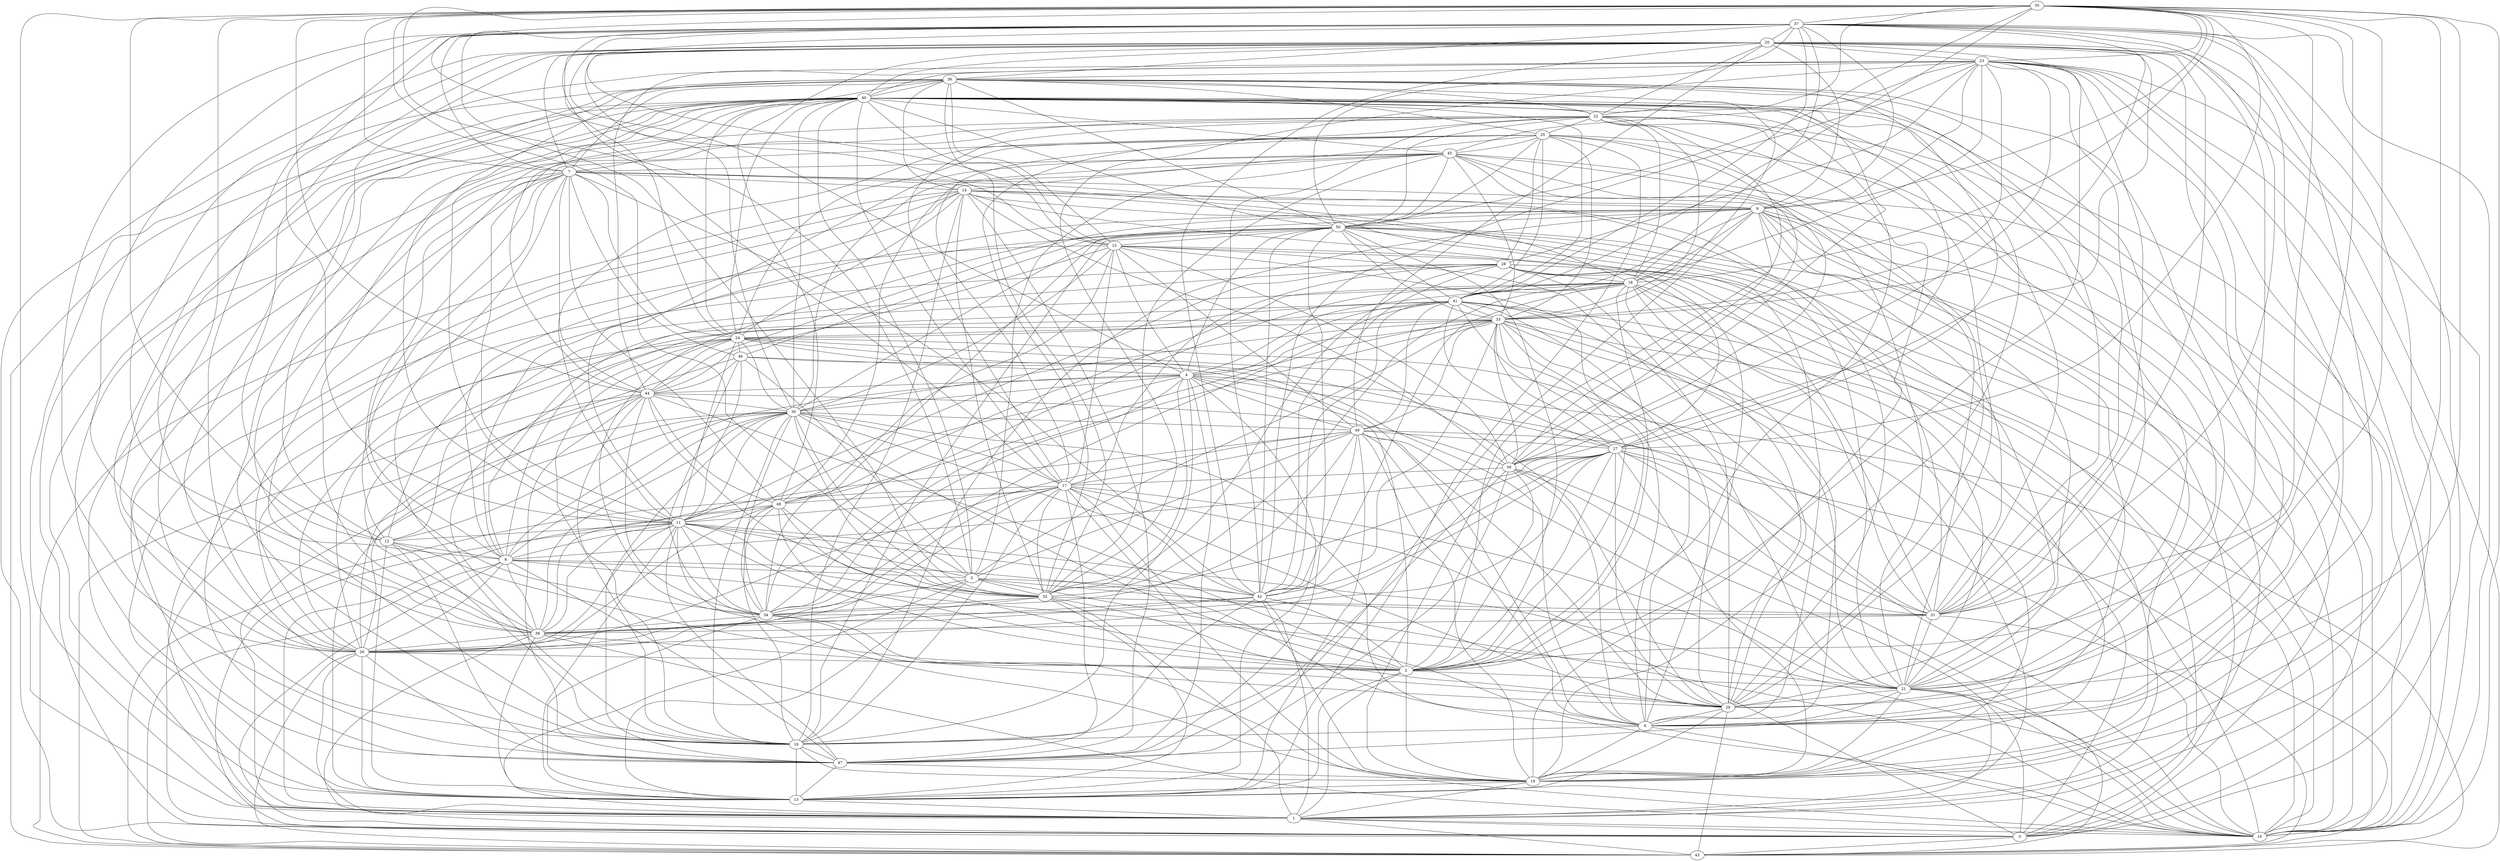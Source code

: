 graph ErdosRenyi_noDir_50 {
35--37;
40--23;
48--20;
10--5;
9--23;
44--32;
31--40;
35--1;
4--43;
1--10;
9--45;
32--13;
42--2;
44--34;
6--16;
4--44;
3--8;
29--35;
38--11;
18--34;
43--40;
9--34;
42--19;
18--29;
21--17;
27--43;
39--23;
23--45;
37--20;
24--46;
47--44;
47--21;
2--30;
48--44;
41--21;
11--42;
30--16;
4--2;
26--48;
32--34;
14--39;
13--26;
32--38;
34--22;
31--24;
21--9;
30--6;
14--9;
30--8;
5--42;
33--50;
1--26;
12--8;
21--7;
23--29;
45--33;
50--41;
4--18;
37--32;
2--27;
8--9;
39--15;
44--40;
38--8;
29--41;
40--11;
11--17;
41--37;
18--32;
11--3;
5--11;
29--27;
30--13;
26--40;
43--8;
26--27;
7--14;
49--41;
28--1;
27--40;
18--2;
47--12;
39--44;
1--33;
48--11;
11--24;
27--34;
50--6;
50--45;
20--29;
30--47;
2--22;
16--47;
9--50;
1--43;
15--28;
40--2;
24--25;
21--49;
16--50;
5--45;
42--41;
32--4;
14--26;
31--37;
31--43;
50--36;
4--8;
44--2;
2--33;
27--19;
17--43;
22--17;
6--49;
33--10;
8--7;
19--6;
6--20;
20--2;
3--43;
25--38;
49--10;
30--17;
34--13;
25--36;
13--47;
14--43;
23--35;
41--4;
27--31;
29--6;
38--26;
37--50;
40--20;
48--1;
8--20;
49--27;
26--44;
26--23;
27--41;
2--32;
49--4;
34--17;
3--20;
25--11;
27--10;
26--49;
26--11;
15--49;
33--25;
50--30;
1--30;
8--41;
3--23;
18--23;
31--22;
30--4;
47--39;
49--33;
8--27;
34--10;
44--30;
34--38;
4--33;
30--49;
36--21;
30--15;
49--34;
42--20;
39--17;
18--19;
33--42;
30--12;
5--49;
11--37;
29--43;
15--48;
26--24;
22--33;
35--17;
36--27;
26--43;
41--10;
38--3;
18--48;
2--12;
10--45;
7--24;
6--23;
25--29;
15--40;
39--33;
46--26;
13--12;
13--1;
32--1;
49--38;
9--37;
47--19;
4--11;
13--16;
21--25;
18--31;
11--32;
22--42;
5--32;
11--19;
47--15;
12--28;
3--17;
21--29;
4--47;
35--12;
20--31;
2--13;
12--50;
37--3;
20--7;
33--40;
1--3;
45--3;
38--30;
2--21;
2--11;
31--38;
42--1;
21--33;
47--8;
37--1;
30--40;
11--47;
40--17;
9--39;
33--24;
46--4;
31--28;
42--16;
29--17;
30--32;
18--42;
35--10;
14--32;
20--12;
18--22;
27--39;
26--28;
23--36;
22--13;
14--31;
50--2;
26--33;
19--22;
11--34;
49--20;
35--2;
15--4;
11--13;
4--16;
50--15;
1--36;
13--29;
39--3;
24--38;
33--3;
21--35;
8--11;
32--31;
47--17;
47--26;
9--20;
42--49;
50--3;
27--14;
40--47;
16--40;
24--41;
28--11;
11--45;
50--25;
41--25;
2--1;
30--20;
50--42;
16--24;
19--36;
37--6;
48--29;
25--28;
35--18;
16--35;
21--8;
18--21;
7--29;
44--35;
10--23;
44--16;
47--14;
16--9;
50--34;
35--9;
9--31;
21--45;
37--26;
41--35;
40--22;
11--46;
11--30;
29--22;
28--32;
6--46;
30--24;
47--50;
36--11;
11--10;
34--29;
36--7;
35--19;
15--10;
25--14;
20--22;
44--7;
21--14;
35--50;
24--29;
40--10;
13--25;
8--5;
48--7;
37--15;
18--6;
47--7;
34--48;
11--12;
46--50;
23--42;
19--23;
43--21;
48--33;
32--17;
38--37;
15--36;
36--38;
18--37;
39--10;
7--18;
13--21;
31--5;
41--33;
40--13;
43--23;
28--23;
15--35;
20--39;
27--24;
28--29;
50--40;
37--7;
29--38;
22--10;
22--25;
48--16;
6--15;
31--21;
3--40;
19--17;
1--9;
44--24;
6--36;
49--17;
26--8;
42--27;
36--24;
16--20;
18--9;
8--18;
37--36;
24--1;
36--40;
32--36;
4--50;
36--31;
5--1;
40--21;
15--29;
34--4;
1--19;
12--16;
49--13;
13--5;
1--7;
10--38;
8--14;
44--46;
36--26;
41--38;
29--49;
44--43;
5--46;
17--28;
10--8;
16--14;
42--38;
41--9;
10--28;
3--44;
41--34;
30--34;
17--15;
12--7;
32--48;
14--24;
27--32;
6--39;
28--3;
45--40;
17--26;
45--48;
17--6;
2--41;
36--22;
38--7;
17--16;
22--35;
42--26;
5--33;
30--45;
7--16;
3--9;
19--40;
10--20;
45--7;
10--37;
6--9;
19--9;
36--14;
19--37;
18--41;
44--23;
33--27;
10--21;
17--48;
26--2;
23--33;
24--40;
14--13;
17--25;
37--4;
6--24;
13--4;
32--22;
44--15;
9--47;
2--39;
6--14;
46--34;
40--5;
41--40;
7--46;
19--2;
25--45;
27--35;
37--5;
16--39;
34--33;
20--23;
42--28;
39--25;
6--33;
33--37;
12--40;
23--31;
35--32;
32--45;
16--19;
50--22;
10--6;
28--18;
32--23;
42--7;
5--30;
39--45;
7--40;
35--31;
7--35;
19--21;
24--20;
16--37;
49--19;
31--4;
19--13;
2--48;
22--11;
5--38;
30--33;
21--50;
38--13;
30--42;
9--44;
19--41;
10--50;
}
